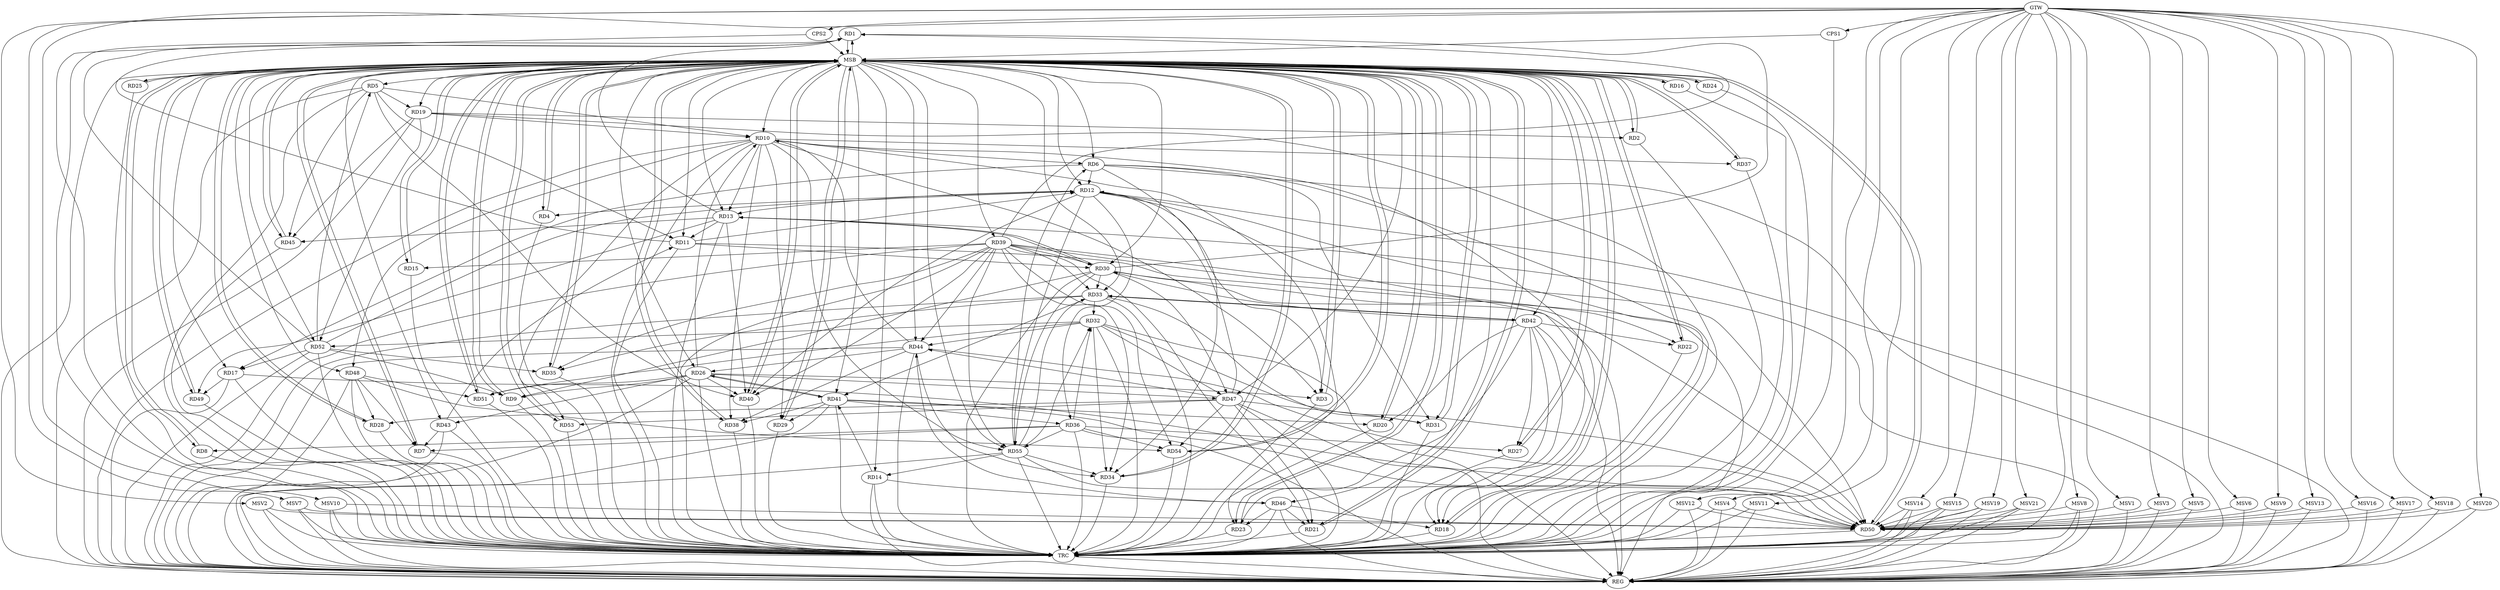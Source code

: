 strict digraph G {
  RD1 [ label="RD1" ];
  RD2 [ label="RD2" ];
  RD3 [ label="RD3" ];
  RD4 [ label="RD4" ];
  RD5 [ label="RD5" ];
  RD6 [ label="RD6" ];
  RD7 [ label="RD7" ];
  RD8 [ label="RD8" ];
  RD9 [ label="RD9" ];
  RD10 [ label="RD10" ];
  RD11 [ label="RD11" ];
  RD12 [ label="RD12" ];
  RD13 [ label="RD13" ];
  RD14 [ label="RD14" ];
  RD15 [ label="RD15" ];
  RD16 [ label="RD16" ];
  RD17 [ label="RD17" ];
  RD18 [ label="RD18" ];
  RD19 [ label="RD19" ];
  RD20 [ label="RD20" ];
  RD21 [ label="RD21" ];
  RD22 [ label="RD22" ];
  RD23 [ label="RD23" ];
  RD24 [ label="RD24" ];
  RD25 [ label="RD25" ];
  RD26 [ label="RD26" ];
  RD27 [ label="RD27" ];
  RD28 [ label="RD28" ];
  RD29 [ label="RD29" ];
  RD30 [ label="RD30" ];
  RD31 [ label="RD31" ];
  RD32 [ label="RD32" ];
  RD33 [ label="RD33" ];
  RD34 [ label="RD34" ];
  RD35 [ label="RD35" ];
  RD36 [ label="RD36" ];
  RD37 [ label="RD37" ];
  RD38 [ label="RD38" ];
  RD39 [ label="RD39" ];
  RD40 [ label="RD40" ];
  RD41 [ label="RD41" ];
  RD42 [ label="RD42" ];
  RD43 [ label="RD43" ];
  RD44 [ label="RD44" ];
  RD45 [ label="RD45" ];
  RD46 [ label="RD46" ];
  RD47 [ label="RD47" ];
  RD48 [ label="RD48" ];
  RD49 [ label="RD49" ];
  RD50 [ label="RD50" ];
  RD51 [ label="RD51" ];
  RD52 [ label="RD52" ];
  RD53 [ label="RD53" ];
  RD54 [ label="RD54" ];
  RD55 [ label="RD55" ];
  CPS1 [ label="CPS1" ];
  CPS2 [ label="CPS2" ];
  GTW [ label="GTW" ];
  REG [ label="REG" ];
  MSB [ label="MSB" ];
  TRC [ label="TRC" ];
  MSV1 [ label="MSV1" ];
  MSV2 [ label="MSV2" ];
  MSV3 [ label="MSV3" ];
  MSV4 [ label="MSV4" ];
  MSV5 [ label="MSV5" ];
  MSV6 [ label="MSV6" ];
  MSV7 [ label="MSV7" ];
  MSV8 [ label="MSV8" ];
  MSV9 [ label="MSV9" ];
  MSV10 [ label="MSV10" ];
  MSV11 [ label="MSV11" ];
  MSV12 [ label="MSV12" ];
  MSV13 [ label="MSV13" ];
  MSV14 [ label="MSV14" ];
  MSV15 [ label="MSV15" ];
  MSV16 [ label="MSV16" ];
  MSV17 [ label="MSV17" ];
  MSV18 [ label="MSV18" ];
  MSV19 [ label="MSV19" ];
  MSV20 [ label="MSV20" ];
  MSV21 [ label="MSV21" ];
  RD11 -> RD1;
  RD13 -> RD1;
  RD30 -> RD1;
  RD39 -> RD1;
  RD52 -> RD1;
  RD19 -> RD2;
  RD10 -> RD3;
  RD12 -> RD3;
  RD26 -> RD3;
  RD12 -> RD4;
  RD5 -> RD10;
  RD5 -> RD11;
  RD5 -> RD19;
  RD5 -> RD40;
  RD5 -> RD45;
  RD52 -> RD5;
  RD10 -> RD6;
  RD6 -> RD12;
  RD6 -> RD17;
  RD6 -> RD31;
  RD6 -> RD34;
  RD55 -> RD6;
  RD36 -> RD7;
  RD43 -> RD7;
  RD48 -> RD7;
  RD36 -> RD8;
  RD26 -> RD9;
  RD30 -> RD9;
  RD52 -> RD9;
  RD10 -> RD13;
  RD10 -> RD18;
  RD19 -> RD10;
  RD10 -> RD23;
  RD26 -> RD10;
  RD10 -> RD29;
  RD10 -> RD37;
  RD10 -> RD38;
  RD44 -> RD10;
  RD10 -> RD48;
  RD10 -> RD53;
  RD10 -> RD55;
  RD11 -> RD12;
  RD13 -> RD11;
  RD11 -> RD30;
  RD43 -> RD11;
  RD12 -> RD13;
  RD12 -> RD18;
  RD12 -> RD36;
  RD12 -> RD40;
  RD47 -> RD12;
  RD52 -> RD12;
  RD12 -> RD55;
  RD13 -> RD30;
  RD30 -> RD13;
  RD13 -> RD40;
  RD13 -> RD45;
  RD13 -> RD49;
  RD14 -> RD41;
  RD14 -> RD46;
  RD55 -> RD14;
  RD39 -> RD15;
  RD17 -> RD49;
  RD17 -> RD50;
  RD52 -> RD17;
  RD42 -> RD18;
  RD46 -> RD18;
  RD19 -> RD45;
  RD19 -> RD52;
  RD41 -> RD20;
  RD42 -> RD20;
  RD39 -> RD21;
  RD46 -> RD21;
  RD47 -> RD21;
  RD39 -> RD22;
  RD42 -> RD22;
  RD42 -> RD23;
  RD46 -> RD23;
  RD26 -> RD40;
  RD26 -> RD41;
  RD41 -> RD26;
  RD26 -> RD43;
  RD44 -> RD26;
  RD26 -> RD47;
  RD26 -> RD51;
  RD36 -> RD27;
  RD42 -> RD27;
  RD47 -> RD28;
  RD48 -> RD28;
  RD41 -> RD29;
  RD30 -> RD33;
  RD39 -> RD30;
  RD42 -> RD30;
  RD30 -> RD47;
  RD30 -> RD50;
  RD30 -> RD55;
  RD33 -> RD31;
  RD47 -> RD31;
  RD33 -> RD32;
  RD32 -> RD34;
  RD36 -> RD32;
  RD32 -> RD44;
  RD32 -> RD47;
  RD32 -> RD50;
  RD32 -> RD51;
  RD32 -> RD52;
  RD55 -> RD32;
  RD33 -> RD35;
  RD39 -> RD33;
  RD33 -> RD41;
  RD33 -> RD42;
  RD42 -> RD33;
  RD55 -> RD33;
  RD39 -> RD34;
  RD44 -> RD34;
  RD55 -> RD34;
  RD39 -> RD35;
  RD52 -> RD35;
  RD41 -> RD36;
  RD36 -> RD54;
  RD36 -> RD55;
  RD41 -> RD38;
  RD44 -> RD38;
  RD39 -> RD40;
  RD39 -> RD44;
  RD39 -> RD50;
  RD39 -> RD54;
  RD39 -> RD55;
  RD41 -> RD50;
  RD46 -> RD44;
  RD47 -> RD44;
  RD44 -> RD50;
  RD47 -> RD53;
  RD47 -> RD54;
  RD48 -> RD51;
  RD48 -> RD54;
  RD55 -> RD50;
  GTW -> CPS1;
  GTW -> CPS2;
  RD5 -> REG;
  RD6 -> REG;
  RD10 -> REG;
  RD11 -> REG;
  RD12 -> REG;
  RD13 -> REG;
  RD14 -> REG;
  RD17 -> REG;
  RD19 -> REG;
  RD26 -> REG;
  RD30 -> REG;
  RD32 -> REG;
  RD33 -> REG;
  RD36 -> REG;
  RD39 -> REG;
  RD41 -> REG;
  RD42 -> REG;
  RD43 -> REG;
  RD44 -> REG;
  RD46 -> REG;
  RD47 -> REG;
  RD48 -> REG;
  RD52 -> REG;
  RD55 -> REG;
  RD1 -> MSB;
  MSB -> RD9;
  MSB -> RD14;
  MSB -> RD17;
  MSB -> RD18;
  MSB -> RD31;
  MSB -> RD40;
  MSB -> RD41;
  MSB -> RD42;
  MSB -> RD51;
  MSB -> REG;
  RD2 -> MSB;
  MSB -> RD6;
  MSB -> RD15;
  MSB -> RD27;
  MSB -> RD50;
  RD3 -> MSB;
  MSB -> RD8;
  MSB -> RD19;
  MSB -> RD34;
  MSB -> RD38;
  MSB -> RD44;
  MSB -> RD47;
  MSB -> RD48;
  MSB -> RD54;
  RD4 -> MSB;
  MSB -> RD23;
  MSB -> RD52;
  MSB -> RD55;
  RD7 -> MSB;
  MSB -> RD12;
  MSB -> RD20;
  MSB -> RD25;
  MSB -> RD26;
  MSB -> RD35;
  MSB -> RD39;
  RD8 -> MSB;
  MSB -> RD5;
  MSB -> RD24;
  MSB -> RD49;
  RD9 -> MSB;
  RD15 -> MSB;
  MSB -> RD10;
  MSB -> RD21;
  MSB -> RD33;
  MSB -> RD43;
  MSB -> RD53;
  RD16 -> MSB;
  RD18 -> MSB;
  MSB -> RD22;
  MSB -> RD45;
  RD20 -> MSB;
  RD21 -> MSB;
  RD22 -> MSB;
  MSB -> RD37;
  RD23 -> MSB;
  MSB -> RD1;
  MSB -> RD29;
  RD24 -> MSB;
  MSB -> RD13;
  MSB -> RD46;
  RD25 -> MSB;
  RD27 -> MSB;
  RD28 -> MSB;
  MSB -> RD2;
  RD29 -> MSB;
  RD31 -> MSB;
  RD34 -> MSB;
  RD35 -> MSB;
  RD37 -> MSB;
  MSB -> RD4;
  RD38 -> MSB;
  MSB -> RD28;
  RD40 -> MSB;
  MSB -> RD7;
  RD45 -> MSB;
  RD49 -> MSB;
  RD50 -> MSB;
  MSB -> RD3;
  MSB -> RD11;
  RD51 -> MSB;
  RD53 -> MSB;
  RD54 -> MSB;
  CPS1 -> MSB;
  MSB -> RD30;
  CPS2 -> MSB;
  MSB -> RD16;
  RD1 -> TRC;
  RD2 -> TRC;
  RD3 -> TRC;
  RD4 -> TRC;
  RD5 -> TRC;
  RD6 -> TRC;
  RD7 -> TRC;
  RD8 -> TRC;
  RD9 -> TRC;
  RD10 -> TRC;
  RD11 -> TRC;
  RD12 -> TRC;
  RD13 -> TRC;
  RD14 -> TRC;
  RD15 -> TRC;
  RD16 -> TRC;
  RD17 -> TRC;
  RD18 -> TRC;
  RD19 -> TRC;
  RD20 -> TRC;
  RD21 -> TRC;
  RD22 -> TRC;
  RD23 -> TRC;
  RD24 -> TRC;
  RD25 -> TRC;
  RD26 -> TRC;
  RD27 -> TRC;
  RD28 -> TRC;
  RD29 -> TRC;
  RD30 -> TRC;
  RD31 -> TRC;
  RD32 -> TRC;
  RD33 -> TRC;
  RD34 -> TRC;
  RD35 -> TRC;
  RD36 -> TRC;
  RD37 -> TRC;
  RD38 -> TRC;
  RD39 -> TRC;
  RD40 -> TRC;
  RD41 -> TRC;
  RD42 -> TRC;
  RD43 -> TRC;
  RD44 -> TRC;
  RD45 -> TRC;
  RD46 -> TRC;
  RD47 -> TRC;
  RD48 -> TRC;
  RD49 -> TRC;
  RD50 -> TRC;
  RD51 -> TRC;
  RD52 -> TRC;
  RD53 -> TRC;
  RD54 -> TRC;
  RD55 -> TRC;
  CPS1 -> TRC;
  CPS2 -> TRC;
  GTW -> TRC;
  TRC -> REG;
  MSV1 -> RD50;
  MSV2 -> RD50;
  GTW -> MSV1;
  MSV1 -> REG;
  GTW -> MSV2;
  MSV2 -> REG;
  MSV2 -> TRC;
  MSV3 -> RD50;
  MSV4 -> RD50;
  MSV5 -> RD50;
  MSV6 -> RD50;
  MSV7 -> RD50;
  GTW -> MSV3;
  MSV3 -> REG;
  GTW -> MSV4;
  MSV4 -> REG;
  MSV4 -> TRC;
  GTW -> MSV5;
  MSV5 -> REG;
  GTW -> MSV6;
  MSV6 -> REG;
  GTW -> MSV7;
  MSV7 -> REG;
  MSV7 -> TRC;
  MSV8 -> RD50;
  MSV9 -> RD50;
  GTW -> MSV8;
  MSV8 -> REG;
  MSV8 -> TRC;
  GTW -> MSV9;
  MSV9 -> REG;
  MSV10 -> RD50;
  MSV11 -> RD50;
  MSV12 -> RD50;
  MSV13 -> RD50;
  MSV14 -> RD50;
  MSV15 -> RD50;
  MSV16 -> RD50;
  MSV17 -> RD50;
  MSV18 -> RD50;
  MSV19 -> RD50;
  GTW -> MSV10;
  MSV10 -> REG;
  MSV10 -> TRC;
  GTW -> MSV11;
  MSV11 -> REG;
  MSV11 -> TRC;
  GTW -> MSV12;
  MSV12 -> REG;
  MSV12 -> TRC;
  GTW -> MSV13;
  MSV13 -> REG;
  GTW -> MSV14;
  MSV14 -> REG;
  MSV14 -> TRC;
  GTW -> MSV15;
  MSV15 -> REG;
  MSV15 -> TRC;
  GTW -> MSV16;
  MSV16 -> REG;
  GTW -> MSV17;
  MSV17 -> REG;
  GTW -> MSV18;
  MSV18 -> REG;
  GTW -> MSV19;
  MSV19 -> REG;
  MSV19 -> TRC;
  MSV20 -> RD50;
  MSV21 -> RD50;
  GTW -> MSV20;
  MSV20 -> REG;
  GTW -> MSV21;
  MSV21 -> REG;
  MSV21 -> TRC;
}

